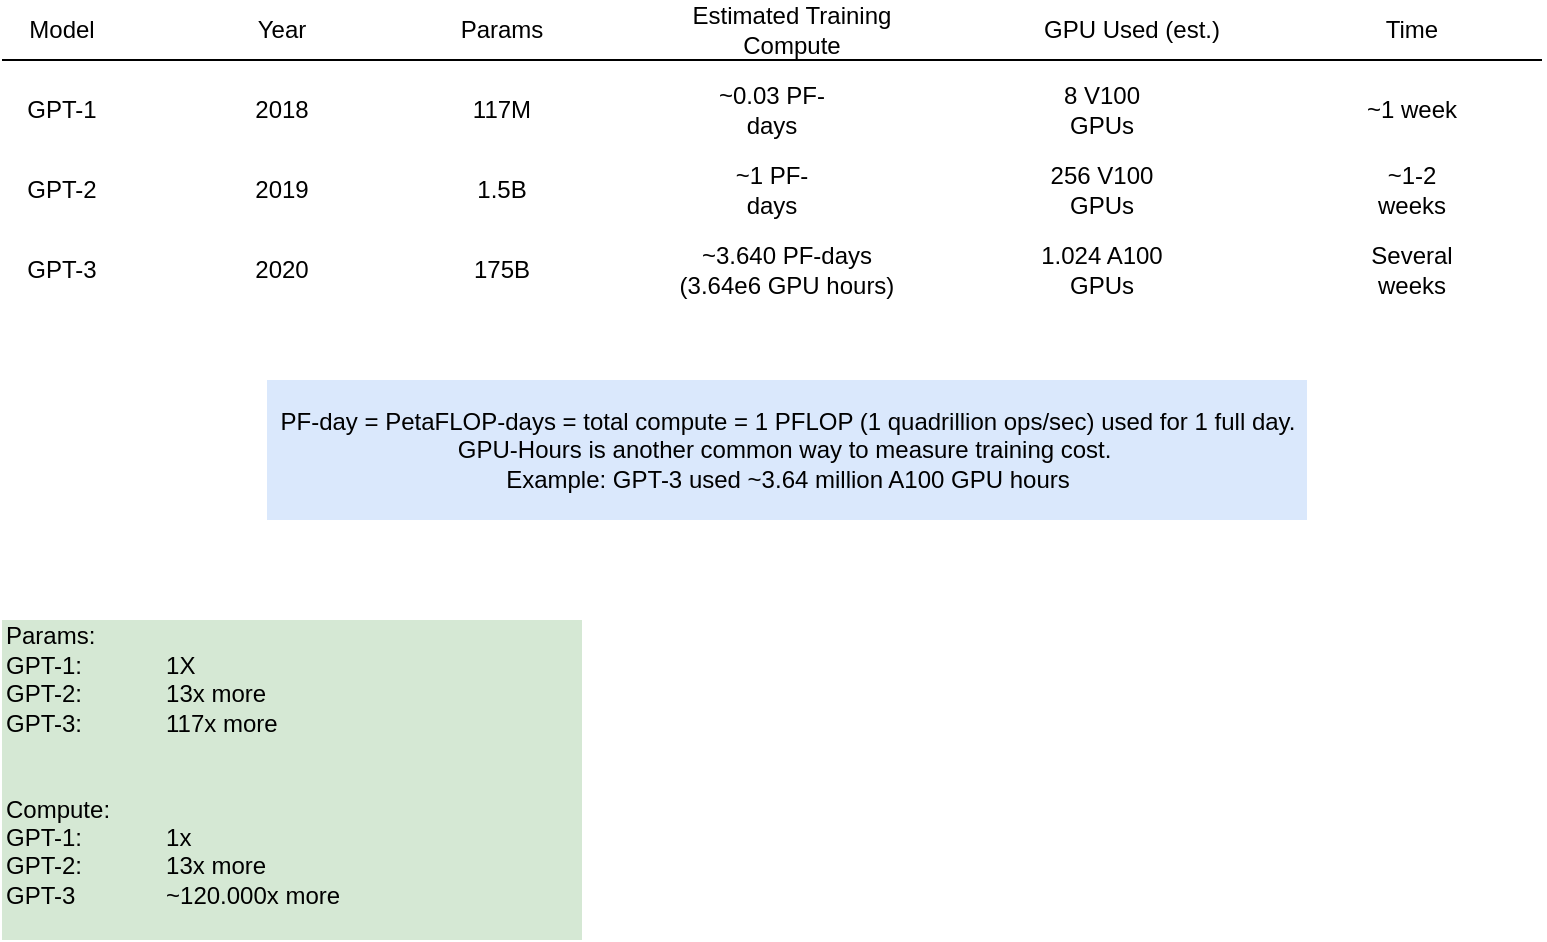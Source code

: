 <mxfile>
    <diagram id="jafrdEJcvniP9Bg19lzk" name="Page-1">
        <mxGraphModel dx="990" dy="1197" grid="1" gridSize="10" guides="1" tooltips="1" connect="1" arrows="1" fold="1" page="1" pageScale="1" pageWidth="850" pageHeight="1100" math="0" shadow="0">
            <root>
                <mxCell id="0"/>
                <mxCell id="1" parent="0"/>
                <mxCell id="2" value="" style="endArrow=none;html=1;" edge="1" parent="1">
                    <mxGeometry width="50" height="50" relative="1" as="geometry">
                        <mxPoint x="40" y="120" as="sourcePoint"/>
                        <mxPoint x="810" y="120" as="targetPoint"/>
                    </mxGeometry>
                </mxCell>
                <mxCell id="4" value="Model" style="text;html=1;align=center;verticalAlign=middle;whiteSpace=wrap;rounded=0;" vertex="1" parent="1">
                    <mxGeometry x="40" y="90" width="60" height="30" as="geometry"/>
                </mxCell>
                <mxCell id="5" value="Year" style="text;html=1;align=center;verticalAlign=middle;whiteSpace=wrap;rounded=0;" vertex="1" parent="1">
                    <mxGeometry x="150" y="90" width="60" height="30" as="geometry"/>
                </mxCell>
                <mxCell id="6" value="Params" style="text;html=1;align=center;verticalAlign=middle;whiteSpace=wrap;rounded=0;" vertex="1" parent="1">
                    <mxGeometry x="260" y="90" width="60" height="30" as="geometry"/>
                </mxCell>
                <mxCell id="7" value="Estimated Training Compute" style="text;html=1;align=center;verticalAlign=middle;whiteSpace=wrap;rounded=0;" vertex="1" parent="1">
                    <mxGeometry x="380" y="90" width="110" height="30" as="geometry"/>
                </mxCell>
                <mxCell id="11" value="GPU Used (est.)" style="text;html=1;align=center;verticalAlign=middle;whiteSpace=wrap;rounded=0;" vertex="1" parent="1">
                    <mxGeometry x="550" y="90" width="110" height="30" as="geometry"/>
                </mxCell>
                <mxCell id="12" value="Time" style="text;html=1;align=center;verticalAlign=middle;whiteSpace=wrap;rounded=0;" vertex="1" parent="1">
                    <mxGeometry x="690" y="90" width="110" height="30" as="geometry"/>
                </mxCell>
                <mxCell id="13" value="GPT-1" style="text;html=1;align=center;verticalAlign=middle;whiteSpace=wrap;rounded=0;" vertex="1" parent="1">
                    <mxGeometry x="40" y="130" width="60" height="30" as="geometry"/>
                </mxCell>
                <mxCell id="15" value="2018" style="text;html=1;align=center;verticalAlign=middle;whiteSpace=wrap;rounded=0;" vertex="1" parent="1">
                    <mxGeometry x="150" y="130" width="60" height="30" as="geometry"/>
                </mxCell>
                <mxCell id="16" value="117M" style="text;html=1;align=center;verticalAlign=middle;whiteSpace=wrap;rounded=0;" vertex="1" parent="1">
                    <mxGeometry x="260" y="130" width="60" height="30" as="geometry"/>
                </mxCell>
                <mxCell id="17" value="~0.03 PF-days" style="text;html=1;align=center;verticalAlign=middle;whiteSpace=wrap;rounded=0;" vertex="1" parent="1">
                    <mxGeometry x="395" y="130" width="60" height="30" as="geometry"/>
                </mxCell>
                <mxCell id="18" value="8 V100 GPUs" style="text;html=1;align=center;verticalAlign=middle;whiteSpace=wrap;rounded=0;" vertex="1" parent="1">
                    <mxGeometry x="560" y="130" width="60" height="30" as="geometry"/>
                </mxCell>
                <mxCell id="19" value="~1 week" style="text;html=1;align=center;verticalAlign=middle;whiteSpace=wrap;rounded=0;" vertex="1" parent="1">
                    <mxGeometry x="715" y="130" width="60" height="30" as="geometry"/>
                </mxCell>
                <mxCell id="20" value="GPT-2" style="text;html=1;align=center;verticalAlign=middle;whiteSpace=wrap;rounded=0;" vertex="1" parent="1">
                    <mxGeometry x="40" y="170" width="60" height="30" as="geometry"/>
                </mxCell>
                <mxCell id="21" value="2019" style="text;html=1;align=center;verticalAlign=middle;whiteSpace=wrap;rounded=0;" vertex="1" parent="1">
                    <mxGeometry x="150" y="170" width="60" height="30" as="geometry"/>
                </mxCell>
                <mxCell id="22" value="1.5B" style="text;html=1;align=center;verticalAlign=middle;whiteSpace=wrap;rounded=0;" vertex="1" parent="1">
                    <mxGeometry x="260" y="170" width="60" height="30" as="geometry"/>
                </mxCell>
                <mxCell id="23" value="~1 PF-days" style="text;html=1;align=center;verticalAlign=middle;whiteSpace=wrap;rounded=0;" vertex="1" parent="1">
                    <mxGeometry x="395" y="170" width="60" height="30" as="geometry"/>
                </mxCell>
                <mxCell id="24" value="256 V100&lt;div&gt;GPUs&lt;/div&gt;" style="text;html=1;align=center;verticalAlign=middle;whiteSpace=wrap;rounded=0;" vertex="1" parent="1">
                    <mxGeometry x="560" y="170" width="60" height="30" as="geometry"/>
                </mxCell>
                <mxCell id="25" value="~1-2 weeks" style="text;html=1;align=center;verticalAlign=middle;whiteSpace=wrap;rounded=0;" vertex="1" parent="1">
                    <mxGeometry x="715" y="170" width="60" height="30" as="geometry"/>
                </mxCell>
                <mxCell id="32" value="GPT-3" style="text;html=1;align=center;verticalAlign=middle;whiteSpace=wrap;rounded=0;" vertex="1" parent="1">
                    <mxGeometry x="40" y="210" width="60" height="30" as="geometry"/>
                </mxCell>
                <mxCell id="33" value="2020" style="text;html=1;align=center;verticalAlign=middle;whiteSpace=wrap;rounded=0;" vertex="1" parent="1">
                    <mxGeometry x="150" y="210" width="60" height="30" as="geometry"/>
                </mxCell>
                <mxCell id="34" value="175B" style="text;html=1;align=center;verticalAlign=middle;whiteSpace=wrap;rounded=0;" vertex="1" parent="1">
                    <mxGeometry x="260" y="210" width="60" height="30" as="geometry"/>
                </mxCell>
                <mxCell id="35" value="~3.640 PF-days (3.64e6 GPU hours)" style="text;html=1;align=center;verticalAlign=middle;whiteSpace=wrap;rounded=0;" vertex="1" parent="1">
                    <mxGeometry x="375" y="210" width="115" height="30" as="geometry"/>
                </mxCell>
                <mxCell id="36" value="1.024 A100 GPUs" style="text;html=1;align=center;verticalAlign=middle;whiteSpace=wrap;rounded=0;" vertex="1" parent="1">
                    <mxGeometry x="555" y="210" width="70" height="30" as="geometry"/>
                </mxCell>
                <mxCell id="37" value="Several weeks" style="text;html=1;align=center;verticalAlign=middle;whiteSpace=wrap;rounded=0;" vertex="1" parent="1">
                    <mxGeometry x="715" y="210" width="60" height="30" as="geometry"/>
                </mxCell>
                <mxCell id="38" value="PF-day = PetaFLOP-days = total compute = 1 PFLOP (1 quadrillion ops/sec) used for 1 full day.&lt;div&gt;GPU-Hours is another common way to measure training cost.&amp;nbsp;&lt;/div&gt;&lt;div&gt;Example: GPT-3 used ~3.64 million A100 GPU hours&lt;/div&gt;" style="text;html=1;align=center;verticalAlign=middle;whiteSpace=wrap;rounded=0;fillColor=#dae8fc;strokeColor=none;" vertex="1" parent="1">
                    <mxGeometry x="172.5" y="280" width="520" height="70" as="geometry"/>
                </mxCell>
                <mxCell id="39" value="Params:&lt;div&gt;&lt;font color=&quot;#000000&quot;&gt;GPT-1:&lt;span style=&quot;white-space: pre;&quot;&gt;&#x9;&lt;/span&gt;&lt;span style=&quot;white-space: pre;&quot;&gt;&#x9;&lt;/span&gt;1X&lt;/font&gt;&lt;/div&gt;&lt;div&gt;&lt;font color=&quot;#000000&quot;&gt;GPT-2:&lt;span style=&quot;white-space: pre;&quot;&gt;&#x9;&lt;/span&gt;&lt;span style=&quot;white-space: pre;&quot;&gt;&#x9;&lt;/span&gt;13x more&lt;/font&gt;&lt;/div&gt;&lt;div&gt;&lt;font color=&quot;#000000&quot;&gt;GPT-3:&lt;span style=&quot;white-space: pre;&quot;&gt;&#x9;&lt;/span&gt;&lt;span style=&quot;white-space: pre;&quot;&gt;&#x9;&lt;/span&gt;117x more&lt;/font&gt;&lt;/div&gt;&lt;div&gt;&lt;font color=&quot;#000000&quot;&gt;&lt;br&gt;&lt;/font&gt;&lt;/div&gt;&lt;div&gt;&lt;font color=&quot;#000000&quot;&gt;&lt;br&gt;&lt;/font&gt;&lt;/div&gt;&lt;div&gt;&lt;font color=&quot;#000000&quot;&gt;Compute:&lt;/font&gt;&lt;/div&gt;&lt;div&gt;&lt;font color=&quot;#000000&quot;&gt;GPT-1:&lt;span style=&quot;white-space: pre;&quot;&gt;&#x9;&lt;/span&gt;&lt;span style=&quot;white-space: pre;&quot;&gt;&#x9;&lt;/span&gt;1x&lt;/font&gt;&lt;/div&gt;&lt;div&gt;&lt;font color=&quot;#000000&quot;&gt;GPT-2:&lt;span style=&quot;white-space: pre;&quot;&gt;&#x9;&lt;/span&gt;&lt;span style=&quot;white-space: pre;&quot;&gt;&#x9;&lt;/span&gt;13x more&lt;/font&gt;&lt;/div&gt;&lt;div&gt;&lt;font color=&quot;#000000&quot;&gt;GPT-3&lt;span style=&quot;white-space: pre;&quot;&gt;&#x9;&lt;/span&gt;&lt;span style=&quot;white-space: pre;&quot;&gt;&#x9;&lt;/span&gt;~120.000x more&amp;nbsp;&lt;br&gt;&lt;/font&gt;&lt;div&gt;&lt;br&gt;&lt;/div&gt;&lt;/div&gt;" style="text;html=1;align=left;verticalAlign=middle;whiteSpace=wrap;rounded=0;fillColor=#d5e8d4;strokeColor=none;" vertex="1" parent="1">
                    <mxGeometry x="40" y="400" width="290" height="160" as="geometry"/>
                </mxCell>
            </root>
        </mxGraphModel>
    </diagram>
</mxfile>